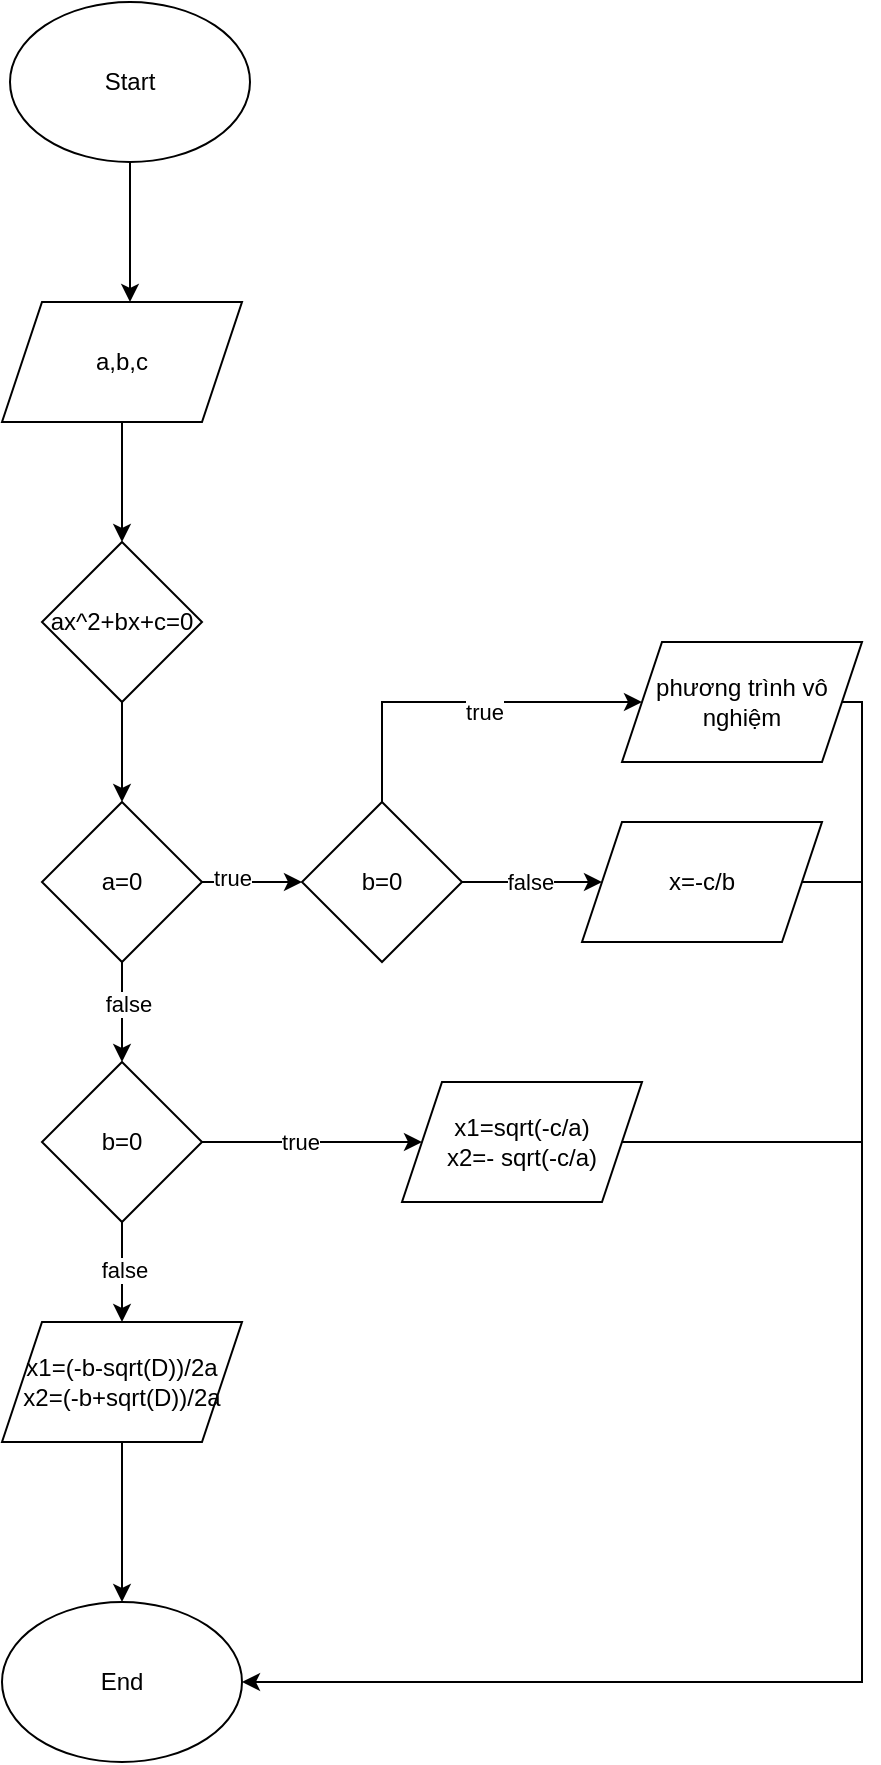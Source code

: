 <mxfile version="20.8.16" type="device"><diagram name="Trang-1" id="nvzPpLHqT053H6scTAUT"><mxGraphModel dx="1098" dy="820" grid="1" gridSize="10" guides="1" tooltips="1" connect="1" arrows="1" fold="1" page="1" pageScale="1" pageWidth="827" pageHeight="1169" math="0" shadow="0"><root><mxCell id="0"/><mxCell id="1" parent="0"/><mxCell id="mzOBHy0y4mbyAaTEuUGk-4" style="edgeStyle=orthogonalEdgeStyle;rounded=0;orthogonalLoop=1;jettySize=auto;html=1;exitX=0.5;exitY=1;exitDx=0;exitDy=0;" parent="1" source="mzOBHy0y4mbyAaTEuUGk-1" edge="1"><mxGeometry relative="1" as="geometry"><mxPoint x="414" y="150" as="targetPoint"/></mxGeometry></mxCell><mxCell id="mzOBHy0y4mbyAaTEuUGk-1" value="&lt;font style=&quot;vertical-align: inherit;&quot;&gt;&lt;font style=&quot;vertical-align: inherit;&quot;&gt;Start&lt;/font&gt;&lt;/font&gt;" style="ellipse;whiteSpace=wrap;html=1;" parent="1" vertex="1"><mxGeometry x="354" width="120" height="80" as="geometry"/></mxCell><mxCell id="mzOBHy0y4mbyAaTEuUGk-6" style="edgeStyle=orthogonalEdgeStyle;rounded=0;orthogonalLoop=1;jettySize=auto;html=1;exitX=0.5;exitY=1;exitDx=0;exitDy=0;entryX=0.5;entryY=0;entryDx=0;entryDy=0;" parent="1" source="mzOBHy0y4mbyAaTEuUGk-3" target="mzOBHy0y4mbyAaTEuUGk-5" edge="1"><mxGeometry relative="1" as="geometry"/></mxCell><mxCell id="mzOBHy0y4mbyAaTEuUGk-3" value="a,b,c" style="shape=parallelogram;perimeter=parallelogramPerimeter;whiteSpace=wrap;html=1;fixedSize=1;" parent="1" vertex="1"><mxGeometry x="350" y="150" width="120" height="60" as="geometry"/></mxCell><mxCell id="mzOBHy0y4mbyAaTEuUGk-19" style="edgeStyle=orthogonalEdgeStyle;rounded=0;orthogonalLoop=1;jettySize=auto;html=1;exitX=0.5;exitY=1;exitDx=0;exitDy=0;entryX=0.5;entryY=0;entryDx=0;entryDy=0;" parent="1" source="mzOBHy0y4mbyAaTEuUGk-5" target="mzOBHy0y4mbyAaTEuUGk-9" edge="1"><mxGeometry relative="1" as="geometry"/></mxCell><mxCell id="mzOBHy0y4mbyAaTEuUGk-5" value="ax^2+bx+c=0" style="rhombus;whiteSpace=wrap;html=1;" parent="1" vertex="1"><mxGeometry x="370" y="270" width="80" height="80" as="geometry"/></mxCell><mxCell id="mzOBHy0y4mbyAaTEuUGk-22" style="edgeStyle=orthogonalEdgeStyle;rounded=0;orthogonalLoop=1;jettySize=auto;html=1;exitX=0.5;exitY=1;exitDx=0;exitDy=0;entryX=0.5;entryY=0;entryDx=0;entryDy=0;" parent="1" source="mzOBHy0y4mbyAaTEuUGk-9" target="mzOBHy0y4mbyAaTEuUGk-14" edge="1"><mxGeometry relative="1" as="geometry"/></mxCell><mxCell id="mzOBHy0y4mbyAaTEuUGk-23" value="false" style="edgeLabel;html=1;align=center;verticalAlign=middle;resizable=0;points=[];" parent="mzOBHy0y4mbyAaTEuUGk-22" vertex="1" connectable="0"><mxGeometry x="-0.16" y="3" relative="1" as="geometry"><mxPoint as="offset"/></mxGeometry></mxCell><mxCell id="mzOBHy0y4mbyAaTEuUGk-36" style="edgeStyle=orthogonalEdgeStyle;rounded=0;orthogonalLoop=1;jettySize=auto;html=1;exitX=1;exitY=0.5;exitDx=0;exitDy=0;" parent="1" source="mzOBHy0y4mbyAaTEuUGk-9" target="mzOBHy0y4mbyAaTEuUGk-35" edge="1"><mxGeometry relative="1" as="geometry"/></mxCell><mxCell id="mzOBHy0y4mbyAaTEuUGk-38" value="true" style="edgeLabel;html=1;align=center;verticalAlign=middle;resizable=0;points=[];" parent="mzOBHy0y4mbyAaTEuUGk-36" vertex="1" connectable="0"><mxGeometry x="-0.4" y="2" relative="1" as="geometry"><mxPoint as="offset"/></mxGeometry></mxCell><mxCell id="mzOBHy0y4mbyAaTEuUGk-9" value="a=0" style="rhombus;whiteSpace=wrap;html=1;" parent="1" vertex="1"><mxGeometry x="370" y="400" width="80" height="80" as="geometry"/></mxCell><mxCell id="mzOBHy0y4mbyAaTEuUGk-31" style="edgeStyle=orthogonalEdgeStyle;rounded=0;orthogonalLoop=1;jettySize=auto;html=1;exitX=1;exitY=0.5;exitDx=0;exitDy=0;entryX=1;entryY=0.5;entryDx=0;entryDy=0;" parent="1" source="mzOBHy0y4mbyAaTEuUGk-12" target="mzOBHy0y4mbyAaTEuUGk-30" edge="1"><mxGeometry relative="1" as="geometry"><Array as="points"><mxPoint x="780" y="440"/><mxPoint x="780" y="840"/></Array></mxGeometry></mxCell><mxCell id="mzOBHy0y4mbyAaTEuUGk-12" value="x=-c/b" style="shape=parallelogram;perimeter=parallelogramPerimeter;whiteSpace=wrap;html=1;fixedSize=1;" parent="1" vertex="1"><mxGeometry x="640" y="410" width="120" height="60" as="geometry"/></mxCell><mxCell id="mzOBHy0y4mbyAaTEuUGk-24" style="edgeStyle=orthogonalEdgeStyle;rounded=0;orthogonalLoop=1;jettySize=auto;html=1;exitX=1;exitY=0.5;exitDx=0;exitDy=0;entryX=0;entryY=0.5;entryDx=0;entryDy=0;" parent="1" source="mzOBHy0y4mbyAaTEuUGk-14" target="mzOBHy0y4mbyAaTEuUGk-15" edge="1"><mxGeometry relative="1" as="geometry"/></mxCell><mxCell id="mzOBHy0y4mbyAaTEuUGk-46" value="true" style="edgeLabel;html=1;align=center;verticalAlign=middle;resizable=0;points=[];" parent="mzOBHy0y4mbyAaTEuUGk-24" vertex="1" connectable="0"><mxGeometry x="-0.109" relative="1" as="geometry"><mxPoint as="offset"/></mxGeometry></mxCell><mxCell id="mzOBHy0y4mbyAaTEuUGk-27" style="edgeStyle=orthogonalEdgeStyle;rounded=0;orthogonalLoop=1;jettySize=auto;html=1;exitX=0.5;exitY=1;exitDx=0;exitDy=0;" parent="1" source="mzOBHy0y4mbyAaTEuUGk-14" target="mzOBHy0y4mbyAaTEuUGk-26" edge="1"><mxGeometry relative="1" as="geometry"/></mxCell><mxCell id="mzOBHy0y4mbyAaTEuUGk-28" value="false" style="edgeLabel;html=1;align=center;verticalAlign=middle;resizable=0;points=[];" parent="mzOBHy0y4mbyAaTEuUGk-27" vertex="1" connectable="0"><mxGeometry x="-0.04" y="1" relative="1" as="geometry"><mxPoint as="offset"/></mxGeometry></mxCell><mxCell id="mzOBHy0y4mbyAaTEuUGk-14" value="b=0" style="rhombus;whiteSpace=wrap;html=1;" parent="1" vertex="1"><mxGeometry x="370" y="530" width="80" height="80" as="geometry"/></mxCell><mxCell id="mzOBHy0y4mbyAaTEuUGk-15" value="x1=sqrt(-c/a)&lt;br&gt;x2=- sqrt(-c/a)" style="shape=parallelogram;perimeter=parallelogramPerimeter;whiteSpace=wrap;html=1;fixedSize=1;" parent="1" vertex="1"><mxGeometry x="550" y="540" width="120" height="60" as="geometry"/></mxCell><mxCell id="mzOBHy0y4mbyAaTEuUGk-29" style="edgeStyle=orthogonalEdgeStyle;rounded=0;orthogonalLoop=1;jettySize=auto;html=1;exitX=0.5;exitY=1;exitDx=0;exitDy=0;" parent="1" source="mzOBHy0y4mbyAaTEuUGk-26" target="mzOBHy0y4mbyAaTEuUGk-30" edge="1"><mxGeometry relative="1" as="geometry"><mxPoint x="410" y="780" as="targetPoint"/></mxGeometry></mxCell><mxCell id="mzOBHy0y4mbyAaTEuUGk-26" value="&lt;font style=&quot;vertical-align: inherit;&quot;&gt;&lt;font style=&quot;vertical-align: inherit;&quot;&gt;x1=(-b-sqrt(D))/2a &lt;/font&gt;&lt;/font&gt;&lt;br&gt;&lt;font style=&quot;vertical-align: inherit;&quot;&gt;&lt;font style=&quot;vertical-align: inherit;&quot;&gt;x2=(-b+sqrt(D))/2a&lt;/font&gt;&lt;/font&gt;" style="shape=parallelogram;perimeter=parallelogramPerimeter;whiteSpace=wrap;html=1;fixedSize=1;" parent="1" vertex="1"><mxGeometry x="350" y="660" width="120" height="60" as="geometry"/></mxCell><mxCell id="mzOBHy0y4mbyAaTEuUGk-30" value="End" style="ellipse;whiteSpace=wrap;html=1;" parent="1" vertex="1"><mxGeometry x="350" y="800" width="120" height="80" as="geometry"/></mxCell><mxCell id="mzOBHy0y4mbyAaTEuUGk-32" value="" style="endArrow=none;html=1;rounded=0;exitX=1;exitY=0.5;exitDx=0;exitDy=0;" parent="1" source="mzOBHy0y4mbyAaTEuUGk-15" edge="1"><mxGeometry width="50" height="50" relative="1" as="geometry"><mxPoint x="390" y="680" as="sourcePoint"/><mxPoint x="780" y="570" as="targetPoint"/></mxGeometry></mxCell><mxCell id="mzOBHy0y4mbyAaTEuUGk-37" style="edgeStyle=orthogonalEdgeStyle;rounded=0;orthogonalLoop=1;jettySize=auto;html=1;exitX=1;exitY=0.5;exitDx=0;exitDy=0;" parent="1" source="mzOBHy0y4mbyAaTEuUGk-35" target="mzOBHy0y4mbyAaTEuUGk-12" edge="1"><mxGeometry relative="1" as="geometry"/></mxCell><mxCell id="mzOBHy0y4mbyAaTEuUGk-39" value="false" style="edgeLabel;html=1;align=center;verticalAlign=middle;resizable=0;points=[];" parent="mzOBHy0y4mbyAaTEuUGk-37" vertex="1" connectable="0"><mxGeometry x="-0.029" relative="1" as="geometry"><mxPoint as="offset"/></mxGeometry></mxCell><mxCell id="mzOBHy0y4mbyAaTEuUGk-42" style="edgeStyle=orthogonalEdgeStyle;rounded=0;orthogonalLoop=1;jettySize=auto;html=1;exitX=0.5;exitY=0;exitDx=0;exitDy=0;entryX=0;entryY=0.5;entryDx=0;entryDy=0;" parent="1" source="mzOBHy0y4mbyAaTEuUGk-35" target="mzOBHy0y4mbyAaTEuUGk-40" edge="1"><mxGeometry relative="1" as="geometry"><Array as="points"><mxPoint x="540" y="350"/></Array></mxGeometry></mxCell><mxCell id="mzOBHy0y4mbyAaTEuUGk-43" value="true" style="edgeLabel;html=1;align=center;verticalAlign=middle;resizable=0;points=[];" parent="mzOBHy0y4mbyAaTEuUGk-42" vertex="1" connectable="0"><mxGeometry x="0.122" y="-5" relative="1" as="geometry"><mxPoint as="offset"/></mxGeometry></mxCell><mxCell id="mzOBHy0y4mbyAaTEuUGk-35" value="b=0" style="rhombus;whiteSpace=wrap;html=1;" parent="1" vertex="1"><mxGeometry x="500" y="400" width="80" height="80" as="geometry"/></mxCell><mxCell id="mzOBHy0y4mbyAaTEuUGk-40" value="phương trình vô nghiệm" style="shape=parallelogram;perimeter=parallelogramPerimeter;whiteSpace=wrap;html=1;fixedSize=1;" parent="1" vertex="1"><mxGeometry x="660" y="320" width="120" height="60" as="geometry"/></mxCell><mxCell id="mzOBHy0y4mbyAaTEuUGk-45" value="" style="endArrow=none;html=1;rounded=0;exitX=1;exitY=0.5;exitDx=0;exitDy=0;" parent="1" source="mzOBHy0y4mbyAaTEuUGk-40" edge="1"><mxGeometry width="50" height="50" relative="1" as="geometry"><mxPoint x="390" y="380" as="sourcePoint"/><mxPoint x="780" y="440" as="targetPoint"/><Array as="points"><mxPoint x="780" y="350"/></Array></mxGeometry></mxCell></root></mxGraphModel></diagram></mxfile>